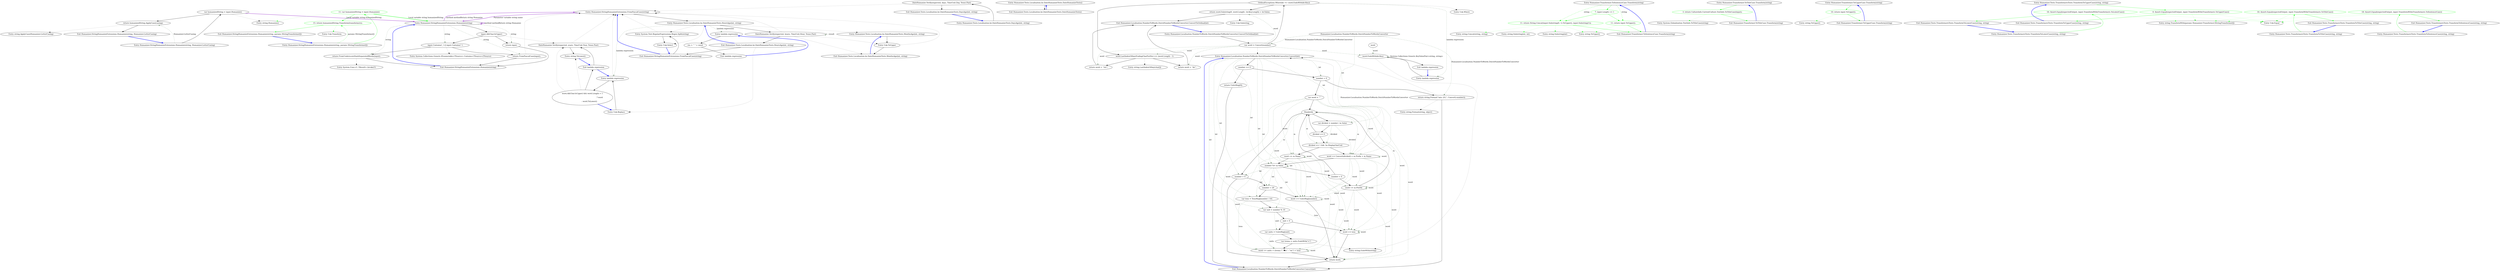 digraph  {
m0_5 [cluster="Humanizer.StringHumanizeExtensions.FromPascalCase(string)", file="StringHumanizeExtensions.cs", label="Entry Humanizer.StringHumanizeExtensions.FromPascalCase(string)", span="22-22"];
m0_37 [cluster="string.Humanize()", file="StringHumanizeExtensions.cs", label="Entry string.Humanize()", span="42-42"];
m0_31 [cluster="System.Collections.Generic.IEnumerable<TSource>.Contains<TSource>(TSource)", file="StringHumanizeExtensions.cs", label="Entry System.Collections.Generic.IEnumerable<TSource>.Contains<TSource>(TSource)", span="0-0"];
m0_2 [cluster="Humanizer.Tests.Localisation.he.DateHumanizeTests.DaysAgo(int, string)", file="StringHumanizeExtensions.cs", label="Entry Humanizer.Tests.Localisation.he.DateHumanizeTests.DaysAgo(int, string)", span="14-14"];
m0_3 [cluster="Humanizer.Tests.Localisation.he.DateHumanizeTests.DaysAgo(int, string)", file="StringHumanizeExtensions.cs", label="DateHumanize.Verify(expected, days, TimeUnit.Day, Tense.Past)", span="16-16"];
m0_4 [cluster="Humanizer.Tests.Localisation.he.DateHumanizeTests.DaysAgo(int, string)", file="StringHumanizeExtensions.cs", label="Exit Humanizer.Tests.Localisation.he.DateHumanizeTests.DaysAgo(int, string)", span="14-14"];
m0_15 [cluster="Unk.Replace", file="StringHumanizeExtensions.cs", label="Entry Unk.Replace", span=""];
m0_16 [cluster="lambda expression", file="StringHumanizeExtensions.cs", label="Entry lambda expression", span="26-29"];
m0_17 [cluster="lambda expression", file="StringHumanizeExtensions.cs", label="word.All(Char.IsUpper) && word.Length > 1\r\n                        ? word\r\n                        : word.ToLower()", span="27-29"];
m0_19 [cluster="Humanizer.Tests.Localisation.he.DateHumanizeTests.YearsAgo(int, string)", file="StringHumanizeExtensions.cs", label="DateHumanize.Verify(expected, years, TimeUnit.Year, Tense.Past)", span="66-66"];
m0_0 [cluster="Humanizer.Tests.Localisation.he.DateHumanizeTests.DateHumanizeTests()", file="StringHumanizeExtensions.cs", label="Entry Humanizer.Tests.Localisation.he.DateHumanizeTests.DateHumanizeTests()", span="7-7"];
m0_1 [cluster="Humanizer.Tests.Localisation.he.DateHumanizeTests.DateHumanizeTests()", file="StringHumanizeExtensions.cs", label="Exit Humanizer.Tests.Localisation.he.DateHumanizeTests.DateHumanizeTests()", span="7-7"];
m0_38 [cluster="string.ApplyCase(Humanizer.LetterCasing)", file="StringHumanizeExtensions.cs", label="Entry string.ApplyCase(Humanizer.LetterCasing)", span="16-16"];
m0_32 [cluster="System.Func<T, TResult>.Invoke(T)", file="StringHumanizeExtensions.cs", label="Entry System.Func<T, TResult>.Invoke(T)", span="0-0"];
m0_12 [cluster="Humanizer.Tests.Localisation.he.DateHumanizeTests.MonthsAgo(int, string)", file="StringHumanizeExtensions.cs", label="Entry Humanizer.Tests.Localisation.he.DateHumanizeTests.MonthsAgo(int, string)", span="44-44"];
m0_18 [cluster="lambda expression", file="StringHumanizeExtensions.cs", label="Exit lambda expression", span="26-29"];
m0_20 [cluster="string.ToLower()", file="StringHumanizeExtensions.cs", label="Entry string.ToLower()", span="0-0"];
m0_14 [cluster="Humanizer.Tests.Localisation.he.DateHumanizeTests.MonthsAgo(int, string)", file="StringHumanizeExtensions.cs", label="Exit Humanizer.Tests.Localisation.he.DateHumanizeTests.MonthsAgo(int, string)", span="44-44"];
m0_24 [cluster="Humanizer.StringHumanizeExtensions.Humanize(string)", file="StringHumanizeExtensions.cs", label="Entry Humanizer.StringHumanizeExtensions.Humanize(string)", span="42-42"];
m0_25 [cluster="Humanizer.StringHumanizeExtensions.Humanize(string)", file="StringHumanizeExtensions.cs", label="input.All(Char.IsUpper)", span="45-45"];
m0_26 [cluster="Humanizer.StringHumanizeExtensions.Humanize(string)", file="StringHumanizeExtensions.cs", label="return input;", span="46-46"];
m0_27 [cluster="Humanizer.StringHumanizeExtensions.Humanize(string)", file="StringHumanizeExtensions.cs", label="input.Contains('_') || input.Contains('-')", span="48-48"];
m0_28 [cluster="Humanizer.StringHumanizeExtensions.Humanize(string)", file="StringHumanizeExtensions.cs", label="return FromUnderscoreDashSeparatedWords(input);", span="49-49"];
m0_29 [cluster="Humanizer.StringHumanizeExtensions.Humanize(string)", file="StringHumanizeExtensions.cs", label="return FromPascalCase(input);", span="51-51"];
m0_30 [cluster="Humanizer.StringHumanizeExtensions.Humanize(string)", file="StringHumanizeExtensions.cs", label="Exit Humanizer.StringHumanizeExtensions.Humanize(string)", span="42-42"];
m0_21 [cluster="lambda expression", file="StringHumanizeExtensions.cs", label="Entry lambda expression", span="30-30"];
m0_22 [cluster="lambda expression", file="StringHumanizeExtensions.cs", label="res + '' '' + word", span="30-30"];
m0_23 [cluster="lambda expression", file="StringHumanizeExtensions.cs", label="Exit lambda expression", span="30-30"];
m0_9 [cluster="Humanizer.StringHumanizeExtensions.FromPascalCase(string)", file="StringHumanizeExtensions.cs", label="Exit Humanizer.StringHumanizeExtensions.FromPascalCase(string)", span="22-22"];
m0_10 [cluster="System.Text.RegularExpressions.Regex.Split(string)", file="StringHumanizeExtensions.cs", label="Entry System.Text.RegularExpressions.Regex.Split(string)", span="0-0"];
m0_11 [cluster="Unk.Select", file="StringHumanizeExtensions.cs", label="Entry Unk.Select", span=""];
m0_33 [cluster="Humanizer.StringHumanizeExtensions.Humanize(string, Humanizer.LetterCasing)", file="StringHumanizeExtensions.cs", label="Entry Humanizer.StringHumanizeExtensions.Humanize(string, Humanizer.LetterCasing)", span="60-60"];
m0_34 [cluster="Humanizer.StringHumanizeExtensions.Humanize(string, Humanizer.LetterCasing)", file="StringHumanizeExtensions.cs", label="var humanizedString = input.Humanize()", span="62-62"];
m0_35 [cluster="Humanizer.StringHumanizeExtensions.Humanize(string, Humanizer.LetterCasing)", file="StringHumanizeExtensions.cs", label="return humanizedString.ApplyCase(casing);", span="63-63"];
m0_36 [cluster="Humanizer.StringHumanizeExtensions.Humanize(string, Humanizer.LetterCasing)", file="StringHumanizeExtensions.cs", label="Exit Humanizer.StringHumanizeExtensions.Humanize(string, Humanizer.LetterCasing)", span="60-60"];
m0_13 [cluster="Unk.ToUpper", file="StringHumanizeExtensions.cs", label="Entry Unk.ToUpper", span=""];
m0_6 [cluster="Humanizer.Tests.Localisation.he.DateHumanizeTests.HoursAgo(int, string)", file="StringHumanizeExtensions.cs", label="Entry Humanizer.Tests.Localisation.he.DateHumanizeTests.HoursAgo(int, string)", span="24-24"];
m0_8 [cluster="Humanizer.Tests.Localisation.he.DateHumanizeTests.HoursAgo(int, string)", file="StringHumanizeExtensions.cs", label="Exit Humanizer.Tests.Localisation.he.DateHumanizeTests.HoursAgo(int, string)", span="24-24"];
m0_7 [cluster="Humanizer.Tests.Localisation.he.DateHumanizeTests.HoursAgo(int, string)", file="StringHumanizeExtensions.cs", label="DateHumanize.Verify(expected, hours, TimeUnit.Hour, Tense.Past)", span="26-26"];
m0_39 [cluster="Humanizer.StringHumanizeExtensions.Humanize(string, params IStringTransformer[])", file="StringHumanizeExtensions.cs", label="Entry Humanizer.StringHumanizeExtensions.Humanize(string, params IStringTransformer[])", span="72-72"];
m0_40 [cluster="Humanizer.StringHumanizeExtensions.Humanize(string, params IStringTransformer[])", color=green, community=0, file="StringHumanizeExtensions.cs", label="11: var humanizedString = input.Humanize()", span="74-74"];
m0_41 [cluster="Humanizer.StringHumanizeExtensions.Humanize(string, params IStringTransformer[])", color=green, community=0, file="StringHumanizeExtensions.cs", label="15: return humanizedString.Transform(transformers);", span="75-75"];
m0_42 [cluster="Humanizer.StringHumanizeExtensions.Humanize(string, params IStringTransformer[])", file="StringHumanizeExtensions.cs", label="Exit Humanizer.StringHumanizeExtensions.Humanize(string, params IStringTransformer[])", span="72-72"];
m0_43 [cluster="Unk.Transform", file="StringHumanizeExtensions.cs", label="Entry Unk.Transform", span=""];
m1_0 [cluster="Humanizer.Localisation.NumberToWords.DutchNumberToWordsConverter.Convert(int)", file="StringHumanizeTests.cs", label="Entry Humanizer.Localisation.NumberToWords.DutchNumberToWordsConverter.Convert(int)", span="33-33"];
m1_1 [cluster="Humanizer.Localisation.NumberToWords.DutchNumberToWordsConverter.Convert(int)", file="StringHumanizeTests.cs", label="number == 0", span="35-35"];
m1_3 [cluster="Humanizer.Localisation.NumberToWords.DutchNumberToWordsConverter.Convert(int)", file="StringHumanizeTests.cs", label="number < 0", span="38-38"];
m1_4 [cluster="Humanizer.Localisation.NumberToWords.DutchNumberToWordsConverter.Convert(int)", file="StringHumanizeTests.cs", label="return string.Format(''min {0}'', Convert(-number));", span="39-39"];
m1_7 [cluster="Humanizer.Localisation.NumberToWords.DutchNumberToWordsConverter.Convert(int)", file="StringHumanizeTests.cs", label="var divided = number / m.Value", span="45-45"];
m1_12 [cluster="Humanizer.Localisation.NumberToWords.DutchNumberToWordsConverter.Convert(int)", file="StringHumanizeTests.cs", label="number %= m.Value", span="55-55"];
m1_15 [cluster="Humanizer.Localisation.NumberToWords.DutchNumberToWordsConverter.Convert(int)", file="StringHumanizeTests.cs", label="number > 0", span="60-60"];
m1_16 [cluster="Humanizer.Localisation.NumberToWords.DutchNumberToWordsConverter.Convert(int)", file="StringHumanizeTests.cs", label="number < 20", span="62-62"];
m1_17 [cluster="Humanizer.Localisation.NumberToWords.DutchNumberToWordsConverter.Convert(int)", file="StringHumanizeTests.cs", label="word += UnitsMap[number]", span="63-63"];
m1_18 [cluster="Humanizer.Localisation.NumberToWords.DutchNumberToWordsConverter.Convert(int)", file="StringHumanizeTests.cs", label="var tens = TensMap[number / 10]", span="66-66"];
m1_19 [cluster="Humanizer.Localisation.NumberToWords.DutchNumberToWordsConverter.Convert(int)", file="StringHumanizeTests.cs", label="var unit = number % 10", span="67-67"];
m1_2 [cluster="Humanizer.Localisation.NumberToWords.DutchNumberToWordsConverter.Convert(int)", file="StringHumanizeTests.cs", label="return UnitsMap[0];", span="36-36"];
m1_5 [cluster="Humanizer.Localisation.NumberToWords.DutchNumberToWordsConverter.Convert(int)", file="StringHumanizeTests.cs", label="var word = ''''", span="41-41"];
m1_6 [cluster="Humanizer.Localisation.NumberToWords.DutchNumberToWordsConverter.Convert(int)", file="StringHumanizeTests.cs", label=Hunderds, span="43-43"];
m1_10 [cluster="Humanizer.Localisation.NumberToWords.DutchNumberToWordsConverter.Convert(int)", file="StringHumanizeTests.cs", label="word += m.Name", span="51-51"];
m1_11 [cluster="Humanizer.Localisation.NumberToWords.DutchNumberToWordsConverter.Convert(int)", file="StringHumanizeTests.cs", label="word += Convert(divided) + m.Prefix + m.Name", span="53-53"];
m1_23 [cluster="Humanizer.Localisation.NumberToWords.DutchNumberToWordsConverter.Convert(int)", file="StringHumanizeTests.cs", label="word += units + (trema ? ''�n'' : ''en'') + tens", span="72-72"];
m1_24 [cluster="Humanizer.Localisation.NumberToWords.DutchNumberToWordsConverter.Convert(int)", file="StringHumanizeTests.cs", label="word += tens", span="75-75"];
m1_25 [cluster="Humanizer.Localisation.NumberToWords.DutchNumberToWordsConverter.Convert(int)", file="StringHumanizeTests.cs", label="return word;", span="79-79"];
m1_9 [cluster="Humanizer.Localisation.NumberToWords.DutchNumberToWordsConverter.Convert(int)", file="StringHumanizeTests.cs", label="divided == 1 && !m.DisplayOneUnit", span="50-50"];
m1_14 [cluster="Humanizer.Localisation.NumberToWords.DutchNumberToWordsConverter.Convert(int)", file="StringHumanizeTests.cs", label="word += m.Postfix", span="57-57"];
m1_8 [cluster="Humanizer.Localisation.NumberToWords.DutchNumberToWordsConverter.Convert(int)", file="StringHumanizeTests.cs", label="divided <= 0", span="47-47"];
m1_13 [cluster="Humanizer.Localisation.NumberToWords.DutchNumberToWordsConverter.Convert(int)", file="StringHumanizeTests.cs", label="number > 0", span="56-56"];
m1_20 [cluster="Humanizer.Localisation.NumberToWords.DutchNumberToWordsConverter.Convert(int)", file="StringHumanizeTests.cs", label="unit > 0", span="68-68"];
m1_21 [cluster="Humanizer.Localisation.NumberToWords.DutchNumberToWordsConverter.Convert(int)", file="StringHumanizeTests.cs", label="var units = UnitsMap[unit]", span="70-70"];
m1_22 [cluster="Humanizer.Localisation.NumberToWords.DutchNumberToWordsConverter.Convert(int)", file="StringHumanizeTests.cs", label="var trema = units.EndsWith(''e'')", span="71-71"];
m1_26 [cluster="Humanizer.Localisation.NumberToWords.DutchNumberToWordsConverter.Convert(int)", file="StringHumanizeTests.cs", label="Exit Humanizer.Localisation.NumberToWords.DutchNumberToWordsConverter.Convert(int)", span="33-33"];
m1_28 [cluster="string.EndsWith(string)", file="StringHumanizeTests.cs", label="Entry string.EndsWith(string)", span="0-0"];
m1_38 [cluster="Unk.Substring", file="StringHumanizeTests.cs", label="Entry Unk.Substring", span=""];
m1_29 [cluster="Humanizer.Localisation.NumberToWords.DutchNumberToWordsConverter.ConvertToOrdinal(int)", file="StringHumanizeTests.cs", label="Entry Humanizer.Localisation.NumberToWords.DutchNumberToWordsConverter.ConvertToOrdinal(int)", span="91-91"];
m1_30 [cluster="Humanizer.Localisation.NumberToWords.DutchNumberToWordsConverter.ConvertToOrdinal(int)", file="StringHumanizeTests.cs", label="var word = Convert(number)", span="93-93"];
m1_31 [cluster="Humanizer.Localisation.NumberToWords.DutchNumberToWordsConverter.ConvertToOrdinal(int)", file="StringHumanizeTests.cs", label="OrdinalExceptions.Where(kv => word.EndsWith(kv.Key))", span="95-95"];
m1_32 [cluster="Humanizer.Localisation.NumberToWords.DutchNumberToWordsConverter.ConvertToOrdinal(int)", file="StringHumanizeTests.cs", label="return word.Substring(0, word.Length - kv.Key.Length) + kv.Value;", span="98-98"];
m1_33 [cluster="Humanizer.Localisation.NumberToWords.DutchNumberToWordsConverter.ConvertToOrdinal(int)", file="StringHumanizeTests.cs", label="word.LastIndexOfAny(EndingCharForSte) == (word.Length - 1)", span="104-104"];
m1_34 [cluster="Humanizer.Localisation.NumberToWords.DutchNumberToWordsConverter.ConvertToOrdinal(int)", file="StringHumanizeTests.cs", label="return word + ''ste'';", span="105-105"];
m1_35 [cluster="Humanizer.Localisation.NumberToWords.DutchNumberToWordsConverter.ConvertToOrdinal(int)", file="StringHumanizeTests.cs", label="return word + ''de'';", span="107-107"];
m1_36 [cluster="Humanizer.Localisation.NumberToWords.DutchNumberToWordsConverter.ConvertToOrdinal(int)", file="StringHumanizeTests.cs", label="Exit Humanizer.Localisation.NumberToWords.DutchNumberToWordsConverter.ConvertToOrdinal(int)", span="91-91"];
m1_40 [cluster="lambda expression", file="StringHumanizeTests.cs", label="Entry lambda expression", span="95-95"];
m1_41 [cluster="lambda expression", file="StringHumanizeTests.cs", label="word.EndsWith(kv.Key)", span="95-95"];
m1_42 [cluster="lambda expression", file="StringHumanizeTests.cs", label="Exit lambda expression", span="95-95"];
m1_39 [cluster="string.LastIndexOfAny(char[])", file="StringHumanizeTests.cs", label="Entry string.LastIndexOfAny(char[])", span="0-0"];
m1_27 [cluster="string.Format(string, object)", file="StringHumanizeTests.cs", label="Entry string.Format(string, object)", span="0-0"];
m1_37 [cluster="Unk.Where", file="StringHumanizeTests.cs", label="Entry Unk.Where", span=""];
m1_43 [file="StringHumanizeTests.cs", label="Humanizer.Localisation.NumberToWords.DutchNumberToWordsConverter", span=""];
m1_44 [file="StringHumanizeTests.cs", label=word, span=""];
m4_0 [cluster="Humanizer.Transformer.ToSentenceCase.Transform(string)", file="ToSentenceCase.cs", label="Entry Humanizer.Transformer.ToSentenceCase.Transform(string)", span="6-6"];
m4_1 [cluster="Humanizer.Transformer.ToSentenceCase.Transform(string)", color=green, community=0, file="ToSentenceCase.cs", label="7: input.Length >= 1", span="8-8"];
m4_2 [cluster="Humanizer.Transformer.ToSentenceCase.Transform(string)", color=green, community=0, file="ToSentenceCase.cs", label="11: return String.Concat(input.Substring(0, 1).ToUpper(), input.Substring(1));", span="9-9"];
m4_3 [cluster="Humanizer.Transformer.ToSentenceCase.Transform(string)", color=green, community=0, file="ToSentenceCase.cs", label="11: return input.ToUpper();", span="11-11"];
m4_4 [cluster="Humanizer.Transformer.ToSentenceCase.Transform(string)", file="ToSentenceCase.cs", label="Exit Humanizer.Transformer.ToSentenceCase.Transform(string)", span="6-6"];
m4_8 [cluster="string.Concat(string, string)", file="ToSentenceCase.cs", label="Entry string.Concat(string, string)", span="0-0"];
m4_6 [cluster="string.ToUpper()", file="ToSentenceCase.cs", label="Entry string.ToUpper()", span="0-0"];
m4_5 [cluster="string.Substring(int, int)", file="ToSentenceCase.cs", label="Entry string.Substring(int, int)", span="0-0"];
m4_7 [cluster="string.Substring(int)", file="ToSentenceCase.cs", label="Entry string.Substring(int)", span="0-0"];
m5_0 [cluster="Humanizer.Transformer.ToTitleCase.Transform(string)", file="ToTitleCase.cs", label="Entry Humanizer.Transformer.ToTitleCase.Transform(string)", span="6-6"];
m5_1 [cluster="Humanizer.Transformer.ToTitleCase.Transform(string)", color=green, community=0, file="ToTitleCase.cs", label="3: return CultureInfo.CurrentCulture.TextInfo.ToTitleCase(input);", span="8-8"];
m5_2 [cluster="Humanizer.Transformer.ToTitleCase.Transform(string)", file="ToTitleCase.cs", label="Exit Humanizer.Transformer.ToTitleCase.Transform(string)", span="6-6"];
m5_3 [cluster="System.Globalization.TextInfo.ToTitleCase(string)", file="ToTitleCase.cs", label="Entry System.Globalization.TextInfo.ToTitleCase(string)", span="0-0"];
m6_0 [cluster="Humanizer.Transformer.ToUpperCase.Transform(string)", file="ToUpperCase.cs", label="Entry Humanizer.Transformer.ToUpperCase.Transform(string)", span="4-4"];
m6_1 [cluster="Humanizer.Transformer.ToUpperCase.Transform(string)", color=green, community=0, file="ToUpperCase.cs", label="10: return input.ToUpper();", span="6-6"];
m6_2 [cluster="Humanizer.Transformer.ToUpperCase.Transform(string)", file="ToUpperCase.cs", label="Exit Humanizer.Transformer.ToUpperCase.Transform(string)", span="4-4"];
m6_3 [cluster="string.ToUpper()", file="ToUpperCase.cs", label="Entry string.ToUpper()", span="0-0"];
m7_11 [cluster="Humanizer.Tests.TransformersTests.TransformToUpperCase(string, string)", file="TransformersTests.cs", label="Entry Humanizer.Tests.TransformersTests.TransformToUpperCase(string, string)", span="40-40"];
m7_12 [cluster="Humanizer.Tests.TransformersTests.TransformToUpperCase(string, string)", color=green, community=0, file="TransformersTests.cs", label="0: Assert.Equal(expectedOutput, input.TransformWith(Transformers.ToUpperCase))", span="42-42"];
m7_13 [cluster="Humanizer.Tests.TransformersTests.TransformToUpperCase(string, string)", file="TransformersTests.cs", label="Exit Humanizer.Tests.TransformersTests.TransformToUpperCase(string, string)", span="40-40"];
m7_4 [cluster="Unk.Equal", file="TransformersTests.cs", label="Entry Unk.Equal", span=""];
m7_3 [cluster="string.TransformWith(params Humanizer.Transformer.IStringTransformer[])", file="TransformersTests.cs", label="Entry string.TransformWith(params Humanizer.Transformer.IStringTransformer[])", span="16-16"];
m7_5 [cluster="Humanizer.Tests.TransformersTests.TransformToLowerCase(string, string)", file="TransformersTests.cs", label="Entry Humanizer.Tests.TransformersTests.TransformToLowerCase(string, string)", span="22-22"];
m7_6 [cluster="Humanizer.Tests.TransformersTests.TransformToLowerCase(string, string)", color=green, community=0, file="TransformersTests.cs", label="16: Assert.Equal(expectedOutput, input.TransformWith(Transformers.ToLowerCase))", span="24-24"];
m7_7 [cluster="Humanizer.Tests.TransformersTests.TransformToLowerCase(string, string)", file="TransformersTests.cs", label="Exit Humanizer.Tests.TransformersTests.TransformToLowerCase(string, string)", span="22-22"];
m7_0 [cluster="Humanizer.Tests.TransformersTests.TransformToTitleCase(string, string)", file="TransformersTests.cs", label="Entry Humanizer.Tests.TransformersTests.TransformToTitleCase(string, string)", span="12-12"];
m7_1 [cluster="Humanizer.Tests.TransformersTests.TransformToTitleCase(string, string)", color=green, community=0, file="TransformersTests.cs", label="16: Assert.Equal(expectedOutput, input.TransformWith(Transformers.ToTitleCase))", span="14-14"];
m7_2 [cluster="Humanizer.Tests.TransformersTests.TransformToTitleCase(string, string)", file="TransformersTests.cs", label="Exit Humanizer.Tests.TransformersTests.TransformToTitleCase(string, string)", span="12-12"];
m7_8 [cluster="Humanizer.Tests.TransformersTests.TransformToSentenceCase(string, string)", file="TransformersTests.cs", label="Entry Humanizer.Tests.TransformersTests.TransformToSentenceCase(string, string)", span="31-31"];
m7_9 [cluster="Humanizer.Tests.TransformersTests.TransformToSentenceCase(string, string)", color=green, community=0, file="TransformersTests.cs", label="18: Assert.Equal(expectedOutput, input.TransformWith(Transformers.ToSentenceCase))", span="33-33"];
m7_10 [cluster="Humanizer.Tests.TransformersTests.TransformToSentenceCase(string, string)", file="TransformersTests.cs", label="Exit Humanizer.Tests.TransformersTests.TransformToSentenceCase(string, string)", span="31-31"];
m0_5 -> m0_24  [color=darkorchid, key=3, label="Parameter variable string name", style=bold];
m0_5 -> m0_6  [key=0, style=solid];
m0_2 -> m0_3  [key=0, style=solid];
m0_3 -> m0_4  [key=0, style=solid];
m0_3 -> m0_5  [key=2, style=dotted];
m0_4 -> m0_2  [color=blue, key=0, style=bold];
m0_15 -> m0_16  [key=0, style=solid];
m0_16 -> m0_17  [key=0, style=solid];
m0_16 -> m0_5  [key=2, style=dotted];
m0_17 -> m0_15  [color=blue, key=0, style=bold];
m0_17 -> m0_19  [key=2, style=dotted];
m0_17 -> m0_18  [key=0, style=solid];
m0_17 -> m0_20  [key=2, style=dotted];
m0_19 -> m0_20  [key=0, style=solid];
m0_19 -> m0_5  [key=2, style=dotted];
m0_0 -> m0_1  [key=0, style=solid];
m0_1 -> m0_0  [color=blue, key=0, style=bold];
m0_12 -> m0_13  [key=0, style=solid];
m0_18 -> m0_19  [key=0, style=solid];
m0_18 -> m0_16  [color=blue, key=0, style=bold];
m0_20 -> m0_18  [color=blue, key=0, style=bold];
m0_14 -> m0_12  [color=blue, key=0, style=bold];
m0_24 -> m0_24  [color=darkorchid, key=3, label="method methodReturn string Humanize", style=bold];
m0_24 -> m0_25  [key=0, style=solid];
m0_24 -> m0_26  [color=darkseagreen4, key=1, label=string, style=dashed];
m0_24 -> m0_27  [color=darkseagreen4, key=1, label=string, style=dashed];
m0_24 -> m0_28  [color=darkseagreen4, key=1, label=string, style=dashed];
m0_24 -> m0_29  [color=darkseagreen4, key=1, label=string, style=dashed];
m0_24 -> m0_5  [color=darkorchid, key=3, label="method methodReturn string Humanize", style=bold];
m0_25 -> m0_26  [key=0, style=solid];
m0_25 -> m0_27  [key=0, style=solid];
m0_25 -> m0_19  [key=2, style=dotted];
m0_26 -> m0_30  [key=0, style=solid];
m0_27 -> m0_28  [key=0, style=solid];
m0_27 -> m0_29  [key=0, style=solid];
m0_27 -> m0_31  [key=2, style=dotted];
m0_28 -> m0_30  [key=0, style=solid];
m0_28 -> m0_32  [key=2, style=dotted];
m0_29 -> m0_5  [key=2, style=dotted];
m0_29 -> m0_30  [key=0, style=solid];
m0_30 -> m0_24  [color=blue, key=0, style=bold];
m0_21 -> m0_22  [key=0, style=solid];
m0_22 -> m0_23  [key=0, style=solid];
m0_23 -> m0_21  [color=blue, key=0, style=bold];
m0_9 -> m0_10  [key=0, style=solid];
m0_9 -> m0_5  [color=blue, key=0, style=bold];
m0_10 -> m0_11  [key=0, style=solid];
m0_10 -> m0_5  [key=2, style=dotted];
m0_11 -> m0_9  [color=blue, key=0, style=bold];
m0_33 -> m0_34  [key=0, style=solid];
m0_33 -> m0_35  [color=darkseagreen4, key=1, label="Humanizer.LetterCasing", style=dashed];
m0_34 -> m0_37  [key=2, style=dotted];
m0_34 -> m0_24  [color=darkorchid, key=3, label="Local variable string humanizedString", style=bold];
m0_34 -> m0_35  [key=0, style=solid];
m0_35 -> m0_36  [key=0, style=solid];
m0_35 -> m0_38  [key=2, style=dotted];
m0_36 -> m0_33  [color=blue, key=0, style=bold];
m0_13 -> m0_14  [key=0, style=solid];
m0_13 -> m0_5  [key=2, style=dotted];
m0_6 -> m0_7  [key=0, style=solid];
m0_6 -> m0_10  [key=2, style=dotted];
m0_6 -> m0_11  [key=2, style=dotted];
m0_6 -> m0_12  [key=2, style=dotted];
m0_6 -> m0_16  [color=darkseagreen4, key=1, label="lambda expression", style=dashed];
m0_6 -> m0_21  [color=darkseagreen4, key=1, label="lambda expression", style=dashed];
m0_8 -> m0_9  [key=0, style=solid];
m0_8 -> m0_15  [key=2, style=dotted];
m0_8 -> m0_6  [color=blue, key=0, style=bold];
m0_7 -> m0_8  [key=0, style=solid];
m0_7 -> m0_7  [color=darkseagreen4, key=1, label=result, style=dashed];
m0_7 -> m0_13  [key=2, style=dotted];
m0_7 -> m0_14  [key=2, style=dotted];
m0_7 -> m0_5  [key=2, style=dotted];
m0_39 -> m0_40  [color=green, key=0, style=solid];
m0_39 -> m0_41  [color=green, key=1, label="params IStringTransformer[]", style=dashed];
m0_40 -> m0_41  [color=green, key=0, style=solid];
m0_40 -> m0_37  [color=green, key=2, style=dotted];
m0_40 -> m0_24  [color=green, key=3, label="Local variable string humanizedString", style=bold];
m0_41 -> m0_42  [color=green, key=0, style=solid];
m0_41 -> m0_43  [color=green, key=2, style=dotted];
m0_42 -> m0_39  [color=blue, key=0, style=bold];
m1_0 -> m1_1  [key=0, style=solid];
m1_0 -> m1_3  [color=darkseagreen4, key=1, label=int, style=dashed];
m1_0 -> m1_4  [color=darkseagreen4, key=1, label=int, style=dashed];
m1_0 -> m1_7  [color=darkseagreen4, key=1, label=int, style=dashed];
m1_0 -> m1_12  [color=darkseagreen4, key=1, label=int, style=dashed];
m1_0 -> m1_15  [color=darkseagreen4, key=1, label=int, style=dashed];
m1_0 -> m1_16  [color=darkseagreen4, key=1, label=int, style=dashed];
m1_0 -> m1_17  [color=darkseagreen4, key=1, label=int, style=dashed];
m1_0 -> m1_18  [color=darkseagreen4, key=1, label=int, style=dashed];
m1_0 -> m1_19  [color=darkseagreen4, key=1, label=int, style=dashed];
m1_1 -> m1_2  [key=0, style=solid];
m1_1 -> m1_3  [key=0, style=solid];
m1_3 -> m1_4  [key=0, style=solid];
m1_3 -> m1_5  [key=0, style=solid];
m1_4 -> m1_26  [key=0, style=solid];
m1_4 -> m1_0  [key=2, style=dotted];
m1_4 -> m1_27  [key=2, style=dotted];
m1_7 -> m1_8  [key=0, style=solid];
m1_7 -> m1_9  [color=darkseagreen4, key=1, label=divided, style=dashed];
m1_7 -> m1_11  [color=darkseagreen4, key=1, label=divided, style=dashed];
m1_12 -> m1_13  [key=0, style=solid];
m1_12 -> m1_12  [color=darkseagreen4, key=1, label=int, style=dashed];
m1_12 -> m1_15  [color=darkseagreen4, key=1, label=int, style=dashed];
m1_12 -> m1_16  [color=darkseagreen4, key=1, label=int, style=dashed];
m1_12 -> m1_17  [color=darkseagreen4, key=1, label=int, style=dashed];
m1_12 -> m1_18  [color=darkseagreen4, key=1, label=int, style=dashed];
m1_12 -> m1_19  [color=darkseagreen4, key=1, label=int, style=dashed];
m1_15 -> m1_16  [key=0, style=solid];
m1_15 -> m1_25  [key=0, style=solid];
m1_16 -> m1_17  [key=0, style=solid];
m1_16 -> m1_18  [key=0, style=solid];
m1_17 -> m1_25  [key=0, style=solid];
m1_17 -> m1_17  [color=darkseagreen4, key=1, label=word, style=dashed];
m1_18 -> m1_19  [key=0, style=solid];
m1_18 -> m1_23  [color=darkseagreen4, key=1, label=tens, style=dashed];
m1_18 -> m1_24  [color=darkseagreen4, key=1, label=tens, style=dashed];
m1_19 -> m1_20  [key=0, style=solid];
m1_19 -> m1_21  [color=darkseagreen4, key=1, label=unit, style=dashed];
m1_2 -> m1_26  [key=0, style=solid];
m1_5 -> m1_6  [key=0, style=solid];
m1_5 -> m1_10  [color=darkseagreen4, key=1, label=word, style=dashed];
m1_5 -> m1_11  [color=darkseagreen4, key=1, label=word, style=dashed];
m1_5 -> m1_17  [color=darkseagreen4, key=1, label=word, style=dashed];
m1_5 -> m1_23  [color=darkseagreen4, key=1, label=word, style=dashed];
m1_5 -> m1_24  [color=darkseagreen4, key=1, label=word, style=dashed];
m1_5 -> m1_25  [color=darkseagreen4, key=1, label=word, style=dashed];
m1_6 -> m1_7  [key=0, style=solid];
m1_6 -> m1_15  [key=0, style=solid];
m1_6 -> m1_9  [color=darkseagreen4, key=1, label=m, style=dashed];
m1_6 -> m1_10  [color=darkseagreen4, key=1, label=m, style=dashed];
m1_6 -> m1_11  [color=darkseagreen4, key=1, label=m, style=dashed];
m1_6 -> m1_12  [color=darkseagreen4, key=1, label=m, style=dashed];
m1_6 -> m1_14  [color=darkseagreen4, key=1, label=m, style=dashed];
m1_10 -> m1_12  [key=0, style=solid];
m1_10 -> m1_10  [color=darkseagreen4, key=1, label=word, style=dashed];
m1_10 -> m1_14  [color=darkseagreen4, key=1, label=word, style=dashed];
m1_10 -> m1_17  [color=darkseagreen4, key=1, label=word, style=dashed];
m1_10 -> m1_23  [color=darkseagreen4, key=1, label=word, style=dashed];
m1_10 -> m1_24  [color=darkseagreen4, key=1, label=word, style=dashed];
m1_10 -> m1_25  [color=darkseagreen4, key=1, label=word, style=dashed];
m1_11 -> m1_12  [key=0, style=solid];
m1_11 -> m1_0  [key=2, style=dotted];
m1_11 -> m1_11  [color=darkseagreen4, key=1, label=word, style=dashed];
m1_11 -> m1_14  [color=darkseagreen4, key=1, label=word, style=dashed];
m1_11 -> m1_17  [color=darkseagreen4, key=1, label=word, style=dashed];
m1_11 -> m1_23  [color=darkseagreen4, key=1, label=word, style=dashed];
m1_11 -> m1_24  [color=darkseagreen4, key=1, label=word, style=dashed];
m1_11 -> m1_25  [color=darkseagreen4, key=1, label=word, style=dashed];
m1_23 -> m1_25  [key=0, style=solid];
m1_23 -> m1_23  [color=darkseagreen4, key=1, label=word, style=dashed];
m1_24 -> m1_25  [key=0, style=solid];
m1_24 -> m1_24  [color=darkseagreen4, key=1, label=word, style=dashed];
m1_25 -> m1_26  [key=0, style=solid];
m1_9 -> m1_10  [key=0, style=solid];
m1_9 -> m1_11  [key=0, style=solid];
m1_14 -> m1_6  [key=0, style=solid];
m1_14 -> m1_14  [color=darkseagreen4, key=1, label=word, style=dashed];
m1_14 -> m1_17  [color=darkseagreen4, key=1, label=word, style=dashed];
m1_14 -> m1_23  [color=darkseagreen4, key=1, label=word, style=dashed];
m1_14 -> m1_24  [color=darkseagreen4, key=1, label=word, style=dashed];
m1_14 -> m1_25  [color=darkseagreen4, key=1, label=word, style=dashed];
m1_8 -> m1_9  [key=0, style=solid];
m1_8 -> m1_6  [key=0, style=solid];
m1_13 -> m1_14  [key=0, style=solid];
m1_13 -> m1_6  [key=0, style=solid];
m1_20 -> m1_21  [key=0, style=solid];
m1_20 -> m1_24  [key=0, style=solid];
m1_21 -> m1_22  [key=0, style=solid];
m1_21 -> m1_23  [color=darkseagreen4, key=1, label=units, style=dashed];
m1_22 -> m1_23  [key=0, style=solid];
m1_22 -> m1_28  [key=2, style=dotted];
m1_26 -> m1_0  [color=blue, key=0, style=bold];
m1_29 -> m1_30  [key=0, style=solid];
m1_30 -> m1_31  [key=0, style=solid];
m1_30 -> m1_0  [key=2, style=dotted];
m1_30 -> m1_41  [color=darkseagreen4, key=1, label=word, style=dashed];
m1_30 -> m1_32  [color=darkseagreen4, key=1, label=word, style=dashed];
m1_30 -> m1_33  [color=darkseagreen4, key=1, label=word, style=dashed];
m1_30 -> m1_34  [color=darkseagreen4, key=1, label=word, style=dashed];
m1_30 -> m1_35  [color=darkseagreen4, key=1, label=word, style=dashed];
m1_31 -> m1_32  [key=0, style=solid];
m1_31 -> m1_33  [key=0, style=solid];
m1_31 -> m1_37  [key=2, style=dotted];
m1_31 -> m1_40  [color=darkseagreen4, key=1, label="lambda expression", style=dashed];
m1_32 -> m1_36  [key=0, style=solid];
m1_32 -> m1_38  [key=2, style=dotted];
m1_33 -> m1_34  [key=0, style=solid];
m1_33 -> m1_35  [key=0, style=solid];
m1_33 -> m1_39  [key=2, style=dotted];
m1_34 -> m1_36  [key=0, style=solid];
m1_35 -> m1_36  [key=0, style=solid];
m1_36 -> m1_29  [color=blue, key=0, style=bold];
m1_40 -> m1_41  [key=0, style=solid];
m1_41 -> m1_42  [key=0, style=solid];
m1_41 -> m1_28  [key=2, style=dotted];
m1_41 -> m1_41  [color=darkseagreen4, key=1, label="System.Collections.Generic.KeyValuePair<string, string>", style=dashed];
m1_42 -> m1_40  [color=blue, key=0, style=bold];
m1_43 -> m1_4  [color=darkseagreen4, key=1, label="Humanizer.Localisation.NumberToWords.DutchNumberToWordsConverter", style=dashed];
m1_43 -> m1_11  [color=darkseagreen4, key=1, label="Humanizer.Localisation.NumberToWords.DutchNumberToWordsConverter", style=dashed];
m1_43 -> m1_30  [color=darkseagreen4, key=1, label="Humanizer.Localisation.NumberToWords.DutchNumberToWordsConverter", style=dashed];
m1_44 -> m1_41  [color=darkseagreen4, key=1, label=word, style=dashed];
m4_0 -> m4_1  [color=green, key=0, style=solid];
m4_0 -> m4_2  [color=green, key=1, label=string, style=dashed];
m4_0 -> m4_3  [color=green, key=1, label=string, style=dashed];
m4_1 -> m4_2  [color=green, key=0, style=solid];
m4_1 -> m4_3  [color=green, key=0, style=solid];
m4_2 -> m4_4  [color=green, key=0, style=solid];
m4_2 -> m4_5  [color=green, key=2, style=dotted];
m4_2 -> m4_6  [color=green, key=2, style=dotted];
m4_2 -> m4_7  [color=green, key=2, style=dotted];
m4_2 -> m4_8  [color=green, key=2, style=dotted];
m4_3 -> m4_4  [color=green, key=0, style=solid];
m4_3 -> m4_6  [color=green, key=2, style=dotted];
m4_4 -> m4_0  [color=blue, key=0, style=bold];
m5_0 -> m5_1  [color=green, key=0, style=solid];
m5_1 -> m5_2  [color=green, key=0, style=solid];
m5_1 -> m5_3  [color=green, key=2, style=dotted];
m5_2 -> m5_0  [color=blue, key=0, style=bold];
m6_0 -> m6_1  [color=green, key=0, style=solid];
m6_1 -> m6_2  [color=green, key=0, style=solid];
m6_1 -> m6_3  [color=green, key=2, style=dotted];
m6_2 -> m6_0  [color=blue, key=0, style=bold];
m7_11 -> m7_12  [color=green, key=0, style=solid];
m7_12 -> m7_13  [color=green, key=0, style=solid];
m7_12 -> m7_3  [color=green, key=2, style=dotted];
m7_12 -> m7_4  [color=green, key=2, style=dotted];
m7_13 -> m7_11  [color=blue, key=0, style=bold];
m7_5 -> m7_6  [color=green, key=0, style=solid];
m7_6 -> m7_7  [color=green, key=0, style=solid];
m7_6 -> m7_3  [color=green, key=2, style=dotted];
m7_6 -> m7_4  [color=green, key=2, style=dotted];
m7_7 -> m7_5  [color=blue, key=0, style=bold];
m7_0 -> m7_1  [color=green, key=0, style=solid];
m7_1 -> m7_2  [color=green, key=0, style=solid];
m7_1 -> m7_3  [color=green, key=2, style=dotted];
m7_1 -> m7_4  [color=green, key=2, style=dotted];
m7_2 -> m7_0  [color=blue, key=0, style=bold];
m7_8 -> m7_9  [color=green, key=0, style=solid];
m7_9 -> m7_10  [color=green, key=0, style=solid];
m7_9 -> m7_3  [color=green, key=2, style=dotted];
m7_9 -> m7_4  [color=green, key=2, style=dotted];
m7_10 -> m7_8  [color=blue, key=0, style=bold];
}
